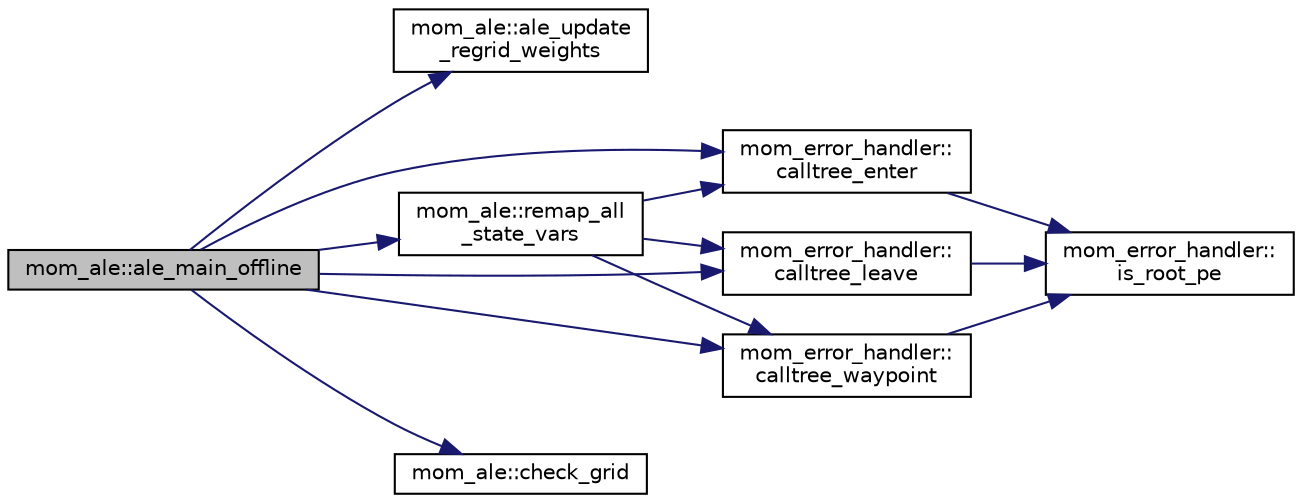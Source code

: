 digraph "mom_ale::ale_main_offline"
{
 // INTERACTIVE_SVG=YES
  edge [fontname="Helvetica",fontsize="10",labelfontname="Helvetica",labelfontsize="10"];
  node [fontname="Helvetica",fontsize="10",shape=record];
  rankdir="LR";
  Node38 [label="mom_ale::ale_main_offline",height=0.2,width=0.4,color="black", fillcolor="grey75", style="filled", fontcolor="black"];
  Node38 -> Node39 [color="midnightblue",fontsize="10",style="solid",fontname="Helvetica"];
  Node39 [label="mom_ale::ale_update\l_regrid_weights",height=0.2,width=0.4,color="black", fillcolor="white", style="filled",URL="$namespacemom__ale.html#aa892ad9bccb3137ea1f662b317be2611",tooltip="Updates the weights for time filtering the new grid generated in regridding. "];
  Node38 -> Node40 [color="midnightblue",fontsize="10",style="solid",fontname="Helvetica"];
  Node40 [label="mom_error_handler::\lcalltree_enter",height=0.2,width=0.4,color="black", fillcolor="white", style="filled",URL="$namespacemom__error__handler.html#a9cda07a87815f0e5594066162b4345c3",tooltip="Writes a message about entering a subroutine if call tree reporting is active. "];
  Node40 -> Node41 [color="midnightblue",fontsize="10",style="solid",fontname="Helvetica"];
  Node41 [label="mom_error_handler::\lis_root_pe",height=0.2,width=0.4,color="black", fillcolor="white", style="filled",URL="$namespacemom__error__handler.html#ad5f00a53059c72fe2332d1436c80ca71"];
  Node38 -> Node42 [color="midnightblue",fontsize="10",style="solid",fontname="Helvetica"];
  Node42 [label="mom_error_handler::\lcalltree_leave",height=0.2,width=0.4,color="black", fillcolor="white", style="filled",URL="$namespacemom__error__handler.html#a88ea67781e2ed9b73ab7eac8ea5e8578",tooltip="Writes a message about leaving a subroutine if call tree reporting is active. "];
  Node42 -> Node41 [color="midnightblue",fontsize="10",style="solid",fontname="Helvetica"];
  Node38 -> Node43 [color="midnightblue",fontsize="10",style="solid",fontname="Helvetica"];
  Node43 [label="mom_error_handler::\lcalltree_waypoint",height=0.2,width=0.4,color="black", fillcolor="white", style="filled",URL="$namespacemom__error__handler.html#a34a02e601a60f03cb97a72fe25a32853",tooltip="Writes a message about reaching a milestone if call tree reporting is active. "];
  Node43 -> Node41 [color="midnightblue",fontsize="10",style="solid",fontname="Helvetica"];
  Node38 -> Node44 [color="midnightblue",fontsize="10",style="solid",fontname="Helvetica"];
  Node44 [label="mom_ale::check_grid",height=0.2,width=0.4,color="black", fillcolor="white", style="filled",URL="$namespacemom__ale.html#a9b511a4b61f92b735cef1129dff14bcb",tooltip="Check grid for negative thicknesses. "];
  Node38 -> Node45 [color="midnightblue",fontsize="10",style="solid",fontname="Helvetica"];
  Node45 [label="mom_ale::remap_all\l_state_vars",height=0.2,width=0.4,color="black", fillcolor="white", style="filled",URL="$namespacemom__ale.html#af95685cdfb7505b09300795da2336dbe",tooltip="This routine takes care of remapping all variable between the old and the new grids. When velocity components need to be remapped, thicknesses at velocity points are taken to be arithmetic averages of tracer thicknesses. This routine is called during initialization of the model at time=0, to remap initiali conditions to the model grid. It is also called during a time step to update the state. "];
  Node45 -> Node40 [color="midnightblue",fontsize="10",style="solid",fontname="Helvetica"];
  Node45 -> Node43 [color="midnightblue",fontsize="10",style="solid",fontname="Helvetica"];
  Node45 -> Node42 [color="midnightblue",fontsize="10",style="solid",fontname="Helvetica"];
}
